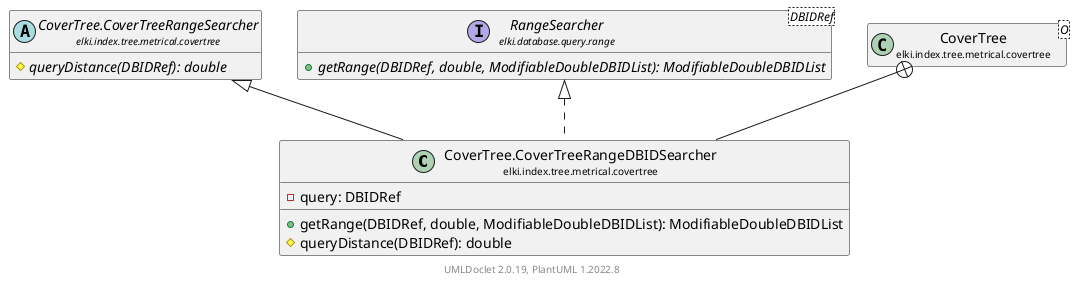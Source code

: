 @startuml
    remove .*\.(Instance|Par|Parameterizer|Factory)$
    set namespaceSeparator none
    hide empty fields
    hide empty methods

    class "<size:14>CoverTree.CoverTreeRangeDBIDSearcher\n<size:10>elki.index.tree.metrical.covertree" as elki.index.tree.metrical.covertree.CoverTree.CoverTreeRangeDBIDSearcher [[CoverTree.CoverTreeRangeDBIDSearcher.html]] {
        -query: DBIDRef
        +getRange(DBIDRef, double, ModifiableDoubleDBIDList): ModifiableDoubleDBIDList
        #queryDistance(DBIDRef): double
    }

    abstract class "<size:14>CoverTree.CoverTreeRangeSearcher\n<size:10>elki.index.tree.metrical.covertree" as elki.index.tree.metrical.covertree.CoverTree.CoverTreeRangeSearcher [[CoverTree.CoverTreeRangeSearcher.html]] {
        {abstract} #queryDistance(DBIDRef): double
    }
    interface "<size:14>RangeSearcher\n<size:10>elki.database.query.range" as elki.database.query.range.RangeSearcher<DBIDRef> [[../../../../database/query/range/RangeSearcher.html]] {
        {abstract} +getRange(DBIDRef, double, ModifiableDoubleDBIDList): ModifiableDoubleDBIDList
    }
    class "<size:14>CoverTree\n<size:10>elki.index.tree.metrical.covertree" as elki.index.tree.metrical.covertree.CoverTree<O> [[CoverTree.html]]

    elki.index.tree.metrical.covertree.CoverTree.CoverTreeRangeSearcher <|-- elki.index.tree.metrical.covertree.CoverTree.CoverTreeRangeDBIDSearcher
    elki.database.query.range.RangeSearcher <|.. elki.index.tree.metrical.covertree.CoverTree.CoverTreeRangeDBIDSearcher
    elki.index.tree.metrical.covertree.CoverTree +-- elki.index.tree.metrical.covertree.CoverTree.CoverTreeRangeDBIDSearcher

    center footer UMLDoclet 2.0.19, PlantUML 1.2022.8
@enduml
